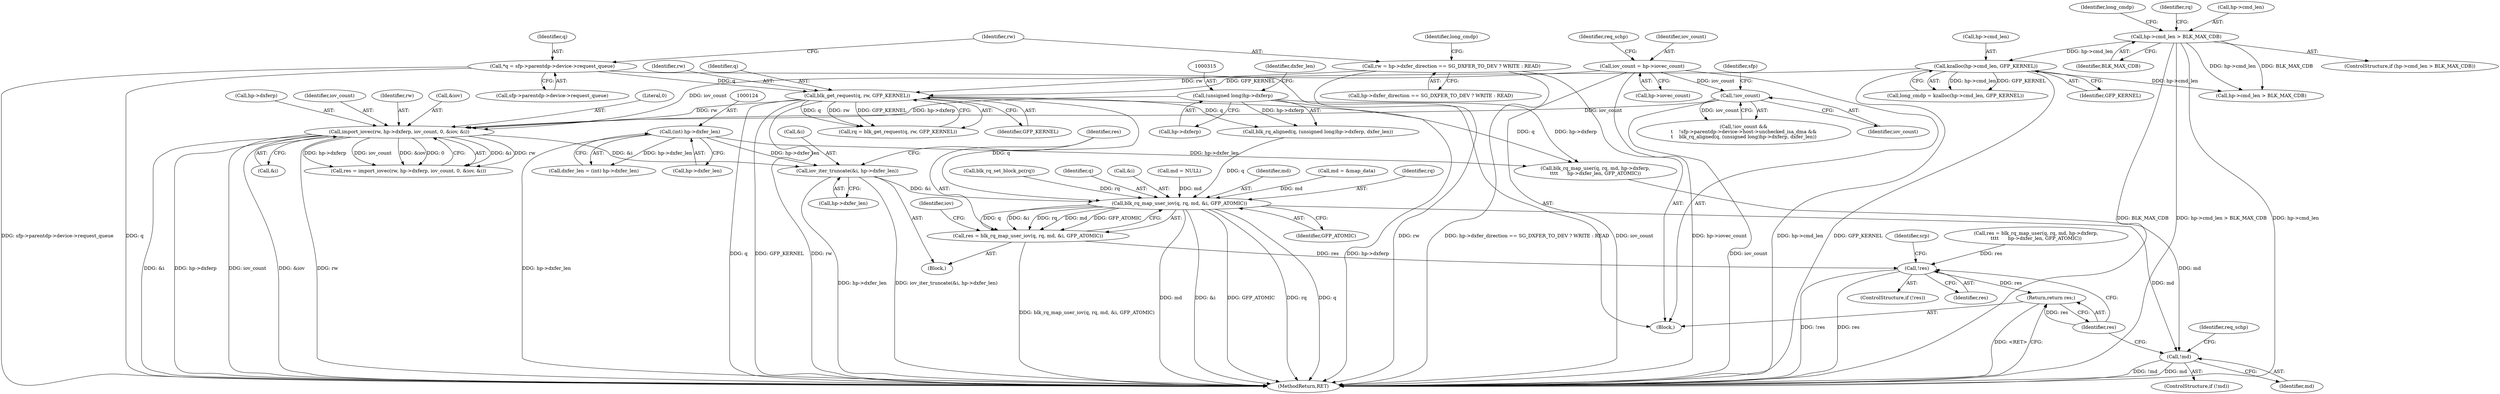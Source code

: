 digraph "0_linux_fdc81f45e9f57858da6351836507fbcf1b7583ee@pointer" {
"1000435" [label="(Call,iov_iter_truncate(&i, hp->dxfer_len))"];
"1000418" [label="(Call,import_iovec(rw, hp->dxferp, iov_count, 0, &iov, &i))"];
"1000212" [label="(Call,blk_get_request(q, rw, GFP_KERNEL))"];
"1000155" [label="(Call,*q = sfp->parentdp->device->request_queue)"];
"1000167" [label="(Call,rw = hp->dxfer_direction == SG_DXFER_TO_DEV ? WRITE : READ)"];
"1000199" [label="(Call,kzalloc(hp->cmd_len, GFP_KERNEL))"];
"1000191" [label="(Call,hp->cmd_len > BLK_MAX_CDB)"];
"1000314" [label="(Call,(unsigned long)hp->dxferp)"];
"1000299" [label="(Call,!iov_count)"];
"1000135" [label="(Call,iov_count = hp->iovec_count)"];
"1000123" [label="(Call,(int) hp->dxfer_len)"];
"1000443" [label="(Call,blk_rq_map_user_iov(q, rq, md, &i, GFP_ATOMIC))"];
"1000441" [label="(Call,res = blk_rq_map_user_iov(q, rq, md, &i, GFP_ATOMIC))"];
"1000467" [label="(Call,!res)"];
"1000491" [label="(Return,return res;)"];
"1000478" [label="(Call,!md)"];
"1000446" [label="(Identifier,md)"];
"1000438" [label="(Call,hp->dxfer_len)"];
"1000425" [label="(Call,&iov)"];
"1000314" [label="(Call,(unsigned long)hp->dxferp)"];
"1000466" [label="(ControlStructure,if (!res))"];
"1000416" [label="(Call,res = import_iovec(rw, hp->dxferp, iov_count, 0, &iov, &i))"];
"1000427" [label="(Call,&i)"];
"1000451" [label="(Identifier,iov)"];
"1000443" [label="(Call,blk_rq_map_user_iov(q, rq, md, &i, GFP_ATOMIC))"];
"1000435" [label="(Call,iov_iter_truncate(&i, hp->dxfer_len))"];
"1000424" [label="(Literal,0)"];
"1000136" [label="(Identifier,iov_count)"];
"1000493" [label="(MethodReturn,RET)"];
"1000410" [label="(Block,)"];
"1000203" [label="(Identifier,GFP_KERNEL)"];
"1000213" [label="(Identifier,q)"];
"1000155" [label="(Call,*q = sfp->parentdp->device->request_queue)"];
"1000104" [label="(Block,)"];
"1000156" [label="(Identifier,q)"];
"1000324" [label="(Call,md = &map_data)"];
"1000137" [label="(Call,hp->iovec_count)"];
"1000492" [label="(Identifier,res)"];
"1000135" [label="(Call,iov_count = hp->iovec_count)"];
"1000420" [label="(Call,hp->dxferp)"];
"1000121" [label="(Call,dxfer_len = (int) hp->dxfer_len)"];
"1000479" [label="(Identifier,md)"];
"1000418" [label="(Call,import_iovec(rw, hp->dxferp, iov_count, 0, &iov, &i))"];
"1000123" [label="(Call,(int) hp->dxfer_len)"];
"1000198" [label="(Identifier,long_cmdp)"];
"1000319" [label="(Identifier,dxfer_len)"];
"1000445" [label="(Identifier,rq)"];
"1000449" [label="(Identifier,GFP_ATOMIC)"];
"1000491" [label="(Return,return res;)"];
"1000477" [label="(ControlStructure,if (!md))"];
"1000200" [label="(Call,hp->cmd_len)"];
"1000312" [label="(Call,blk_rq_aligned(q, (unsigned long)hp->dxferp, dxfer_len))"];
"1000228" [label="(Call,hp->cmd_len > BLK_MAX_CDB)"];
"1000210" [label="(Call,rq = blk_get_request(q, rw, GFP_KERNEL))"];
"1000157" [label="(Call,sfp->parentdp->device->request_queue)"];
"1000190" [label="(ControlStructure,if (hp->cmd_len > BLK_MAX_CDB))"];
"1000225" [label="(Call,blk_rq_set_block_pc(rq))"];
"1000453" [label="(Call,res = blk_rq_map_user(q, rq, md, hp->dxferp,\n\t\t\t\t      hp->dxfer_len, GFP_ATOMIC))"];
"1000442" [label="(Identifier,res)"];
"1000212" [label="(Call,blk_get_request(q, rw, GFP_KERNEL))"];
"1000441" [label="(Call,res = blk_rq_map_user_iov(q, rq, md, &i, GFP_ATOMIC))"];
"1000167" [label="(Call,rw = hp->dxfer_direction == SG_DXFER_TO_DEV ? WRITE : READ)"];
"1000307" [label="(Identifier,sfp)"];
"1000211" [label="(Identifier,rq)"];
"1000197" [label="(Call,long_cmdp = kzalloc(hp->cmd_len, GFP_KERNEL))"];
"1000444" [label="(Identifier,q)"];
"1000423" [label="(Identifier,iov_count)"];
"1000467" [label="(Call,!res)"];
"1000299" [label="(Call,!iov_count)"];
"1000214" [label="(Identifier,rw)"];
"1000478" [label="(Call,!md)"];
"1000472" [label="(Identifier,srp)"];
"1000195" [label="(Identifier,BLK_MAX_CDB)"];
"1000142" [label="(Identifier,req_schp)"];
"1000298" [label="(Call,!iov_count &&\n\t    !sfp->parentdp->device->host->unchecked_isa_dma &&\n\t    blk_rq_aligned(q, (unsigned long)hp->dxferp, dxfer_len))"];
"1000168" [label="(Identifier,rw)"];
"1000215" [label="(Identifier,GFP_KERNEL)"];
"1000199" [label="(Call,kzalloc(hp->cmd_len, GFP_KERNEL))"];
"1000300" [label="(Identifier,iov_count)"];
"1000455" [label="(Call,blk_rq_map_user(q, rq, md, hp->dxferp,\n\t\t\t\t      hp->dxfer_len, GFP_ATOMIC))"];
"1000316" [label="(Call,hp->dxferp)"];
"1000436" [label="(Call,&i)"];
"1000447" [label="(Call,&i)"];
"1000320" [label="(Call,md = NULL)"];
"1000192" [label="(Call,hp->cmd_len)"];
"1000125" [label="(Call,hp->dxfer_len)"];
"1000179" [label="(Identifier,long_cmdp)"];
"1000468" [label="(Identifier,res)"];
"1000483" [label="(Identifier,req_schp)"];
"1000169" [label="(Call,hp->dxfer_direction == SG_DXFER_TO_DEV ? WRITE : READ)"];
"1000419" [label="(Identifier,rw)"];
"1000191" [label="(Call,hp->cmd_len > BLK_MAX_CDB)"];
"1000435" -> "1000410"  [label="AST: "];
"1000435" -> "1000438"  [label="CFG: "];
"1000436" -> "1000435"  [label="AST: "];
"1000438" -> "1000435"  [label="AST: "];
"1000442" -> "1000435"  [label="CFG: "];
"1000435" -> "1000493"  [label="DDG: hp->dxfer_len"];
"1000435" -> "1000493"  [label="DDG: iov_iter_truncate(&i, hp->dxfer_len)"];
"1000418" -> "1000435"  [label="DDG: &i"];
"1000123" -> "1000435"  [label="DDG: hp->dxfer_len"];
"1000435" -> "1000443"  [label="DDG: &i"];
"1000418" -> "1000416"  [label="AST: "];
"1000418" -> "1000427"  [label="CFG: "];
"1000419" -> "1000418"  [label="AST: "];
"1000420" -> "1000418"  [label="AST: "];
"1000423" -> "1000418"  [label="AST: "];
"1000424" -> "1000418"  [label="AST: "];
"1000425" -> "1000418"  [label="AST: "];
"1000427" -> "1000418"  [label="AST: "];
"1000416" -> "1000418"  [label="CFG: "];
"1000418" -> "1000493"  [label="DDG: &i"];
"1000418" -> "1000493"  [label="DDG: hp->dxferp"];
"1000418" -> "1000493"  [label="DDG: iov_count"];
"1000418" -> "1000493"  [label="DDG: &iov"];
"1000418" -> "1000493"  [label="DDG: rw"];
"1000418" -> "1000416"  [label="DDG: &i"];
"1000418" -> "1000416"  [label="DDG: rw"];
"1000418" -> "1000416"  [label="DDG: hp->dxferp"];
"1000418" -> "1000416"  [label="DDG: iov_count"];
"1000418" -> "1000416"  [label="DDG: &iov"];
"1000418" -> "1000416"  [label="DDG: 0"];
"1000212" -> "1000418"  [label="DDG: rw"];
"1000314" -> "1000418"  [label="DDG: hp->dxferp"];
"1000299" -> "1000418"  [label="DDG: iov_count"];
"1000135" -> "1000418"  [label="DDG: iov_count"];
"1000212" -> "1000210"  [label="AST: "];
"1000212" -> "1000215"  [label="CFG: "];
"1000213" -> "1000212"  [label="AST: "];
"1000214" -> "1000212"  [label="AST: "];
"1000215" -> "1000212"  [label="AST: "];
"1000210" -> "1000212"  [label="CFG: "];
"1000212" -> "1000493"  [label="DDG: rw"];
"1000212" -> "1000493"  [label="DDG: q"];
"1000212" -> "1000493"  [label="DDG: GFP_KERNEL"];
"1000212" -> "1000210"  [label="DDG: q"];
"1000212" -> "1000210"  [label="DDG: rw"];
"1000212" -> "1000210"  [label="DDG: GFP_KERNEL"];
"1000155" -> "1000212"  [label="DDG: q"];
"1000167" -> "1000212"  [label="DDG: rw"];
"1000199" -> "1000212"  [label="DDG: GFP_KERNEL"];
"1000212" -> "1000312"  [label="DDG: q"];
"1000212" -> "1000443"  [label="DDG: q"];
"1000212" -> "1000455"  [label="DDG: q"];
"1000155" -> "1000104"  [label="AST: "];
"1000155" -> "1000157"  [label="CFG: "];
"1000156" -> "1000155"  [label="AST: "];
"1000157" -> "1000155"  [label="AST: "];
"1000168" -> "1000155"  [label="CFG: "];
"1000155" -> "1000493"  [label="DDG: sfp->parentdp->device->request_queue"];
"1000155" -> "1000493"  [label="DDG: q"];
"1000167" -> "1000104"  [label="AST: "];
"1000167" -> "1000169"  [label="CFG: "];
"1000168" -> "1000167"  [label="AST: "];
"1000169" -> "1000167"  [label="AST: "];
"1000179" -> "1000167"  [label="CFG: "];
"1000167" -> "1000493"  [label="DDG: rw"];
"1000167" -> "1000493"  [label="DDG: hp->dxfer_direction == SG_DXFER_TO_DEV ? WRITE : READ"];
"1000199" -> "1000197"  [label="AST: "];
"1000199" -> "1000203"  [label="CFG: "];
"1000200" -> "1000199"  [label="AST: "];
"1000203" -> "1000199"  [label="AST: "];
"1000197" -> "1000199"  [label="CFG: "];
"1000199" -> "1000493"  [label="DDG: hp->cmd_len"];
"1000199" -> "1000493"  [label="DDG: GFP_KERNEL"];
"1000199" -> "1000197"  [label="DDG: hp->cmd_len"];
"1000199" -> "1000197"  [label="DDG: GFP_KERNEL"];
"1000191" -> "1000199"  [label="DDG: hp->cmd_len"];
"1000199" -> "1000228"  [label="DDG: hp->cmd_len"];
"1000191" -> "1000190"  [label="AST: "];
"1000191" -> "1000195"  [label="CFG: "];
"1000192" -> "1000191"  [label="AST: "];
"1000195" -> "1000191"  [label="AST: "];
"1000198" -> "1000191"  [label="CFG: "];
"1000211" -> "1000191"  [label="CFG: "];
"1000191" -> "1000493"  [label="DDG: BLK_MAX_CDB"];
"1000191" -> "1000493"  [label="DDG: hp->cmd_len > BLK_MAX_CDB"];
"1000191" -> "1000493"  [label="DDG: hp->cmd_len"];
"1000191" -> "1000228"  [label="DDG: hp->cmd_len"];
"1000191" -> "1000228"  [label="DDG: BLK_MAX_CDB"];
"1000314" -> "1000312"  [label="AST: "];
"1000314" -> "1000316"  [label="CFG: "];
"1000315" -> "1000314"  [label="AST: "];
"1000316" -> "1000314"  [label="AST: "];
"1000319" -> "1000314"  [label="CFG: "];
"1000314" -> "1000493"  [label="DDG: hp->dxferp"];
"1000314" -> "1000312"  [label="DDG: hp->dxferp"];
"1000314" -> "1000455"  [label="DDG: hp->dxferp"];
"1000299" -> "1000298"  [label="AST: "];
"1000299" -> "1000300"  [label="CFG: "];
"1000300" -> "1000299"  [label="AST: "];
"1000307" -> "1000299"  [label="CFG: "];
"1000298" -> "1000299"  [label="CFG: "];
"1000299" -> "1000493"  [label="DDG: iov_count"];
"1000299" -> "1000298"  [label="DDG: iov_count"];
"1000135" -> "1000299"  [label="DDG: iov_count"];
"1000135" -> "1000104"  [label="AST: "];
"1000135" -> "1000137"  [label="CFG: "];
"1000136" -> "1000135"  [label="AST: "];
"1000137" -> "1000135"  [label="AST: "];
"1000142" -> "1000135"  [label="CFG: "];
"1000135" -> "1000493"  [label="DDG: iov_count"];
"1000135" -> "1000493"  [label="DDG: hp->iovec_count"];
"1000123" -> "1000121"  [label="AST: "];
"1000123" -> "1000125"  [label="CFG: "];
"1000124" -> "1000123"  [label="AST: "];
"1000125" -> "1000123"  [label="AST: "];
"1000121" -> "1000123"  [label="CFG: "];
"1000123" -> "1000493"  [label="DDG: hp->dxfer_len"];
"1000123" -> "1000121"  [label="DDG: hp->dxfer_len"];
"1000123" -> "1000455"  [label="DDG: hp->dxfer_len"];
"1000443" -> "1000441"  [label="AST: "];
"1000443" -> "1000449"  [label="CFG: "];
"1000444" -> "1000443"  [label="AST: "];
"1000445" -> "1000443"  [label="AST: "];
"1000446" -> "1000443"  [label="AST: "];
"1000447" -> "1000443"  [label="AST: "];
"1000449" -> "1000443"  [label="AST: "];
"1000441" -> "1000443"  [label="CFG: "];
"1000443" -> "1000493"  [label="DDG: md"];
"1000443" -> "1000493"  [label="DDG: &i"];
"1000443" -> "1000493"  [label="DDG: GFP_ATOMIC"];
"1000443" -> "1000493"  [label="DDG: rq"];
"1000443" -> "1000493"  [label="DDG: q"];
"1000443" -> "1000441"  [label="DDG: q"];
"1000443" -> "1000441"  [label="DDG: &i"];
"1000443" -> "1000441"  [label="DDG: rq"];
"1000443" -> "1000441"  [label="DDG: md"];
"1000443" -> "1000441"  [label="DDG: GFP_ATOMIC"];
"1000312" -> "1000443"  [label="DDG: q"];
"1000225" -> "1000443"  [label="DDG: rq"];
"1000324" -> "1000443"  [label="DDG: md"];
"1000320" -> "1000443"  [label="DDG: md"];
"1000443" -> "1000478"  [label="DDG: md"];
"1000441" -> "1000410"  [label="AST: "];
"1000442" -> "1000441"  [label="AST: "];
"1000451" -> "1000441"  [label="CFG: "];
"1000441" -> "1000493"  [label="DDG: blk_rq_map_user_iov(q, rq, md, &i, GFP_ATOMIC)"];
"1000441" -> "1000467"  [label="DDG: res"];
"1000467" -> "1000466"  [label="AST: "];
"1000467" -> "1000468"  [label="CFG: "];
"1000468" -> "1000467"  [label="AST: "];
"1000472" -> "1000467"  [label="CFG: "];
"1000492" -> "1000467"  [label="CFG: "];
"1000467" -> "1000493"  [label="DDG: res"];
"1000467" -> "1000493"  [label="DDG: !res"];
"1000453" -> "1000467"  [label="DDG: res"];
"1000467" -> "1000491"  [label="DDG: res"];
"1000491" -> "1000104"  [label="AST: "];
"1000491" -> "1000492"  [label="CFG: "];
"1000492" -> "1000491"  [label="AST: "];
"1000493" -> "1000491"  [label="CFG: "];
"1000491" -> "1000493"  [label="DDG: <RET>"];
"1000492" -> "1000491"  [label="DDG: res"];
"1000478" -> "1000477"  [label="AST: "];
"1000478" -> "1000479"  [label="CFG: "];
"1000479" -> "1000478"  [label="AST: "];
"1000483" -> "1000478"  [label="CFG: "];
"1000492" -> "1000478"  [label="CFG: "];
"1000478" -> "1000493"  [label="DDG: md"];
"1000478" -> "1000493"  [label="DDG: !md"];
"1000455" -> "1000478"  [label="DDG: md"];
}
